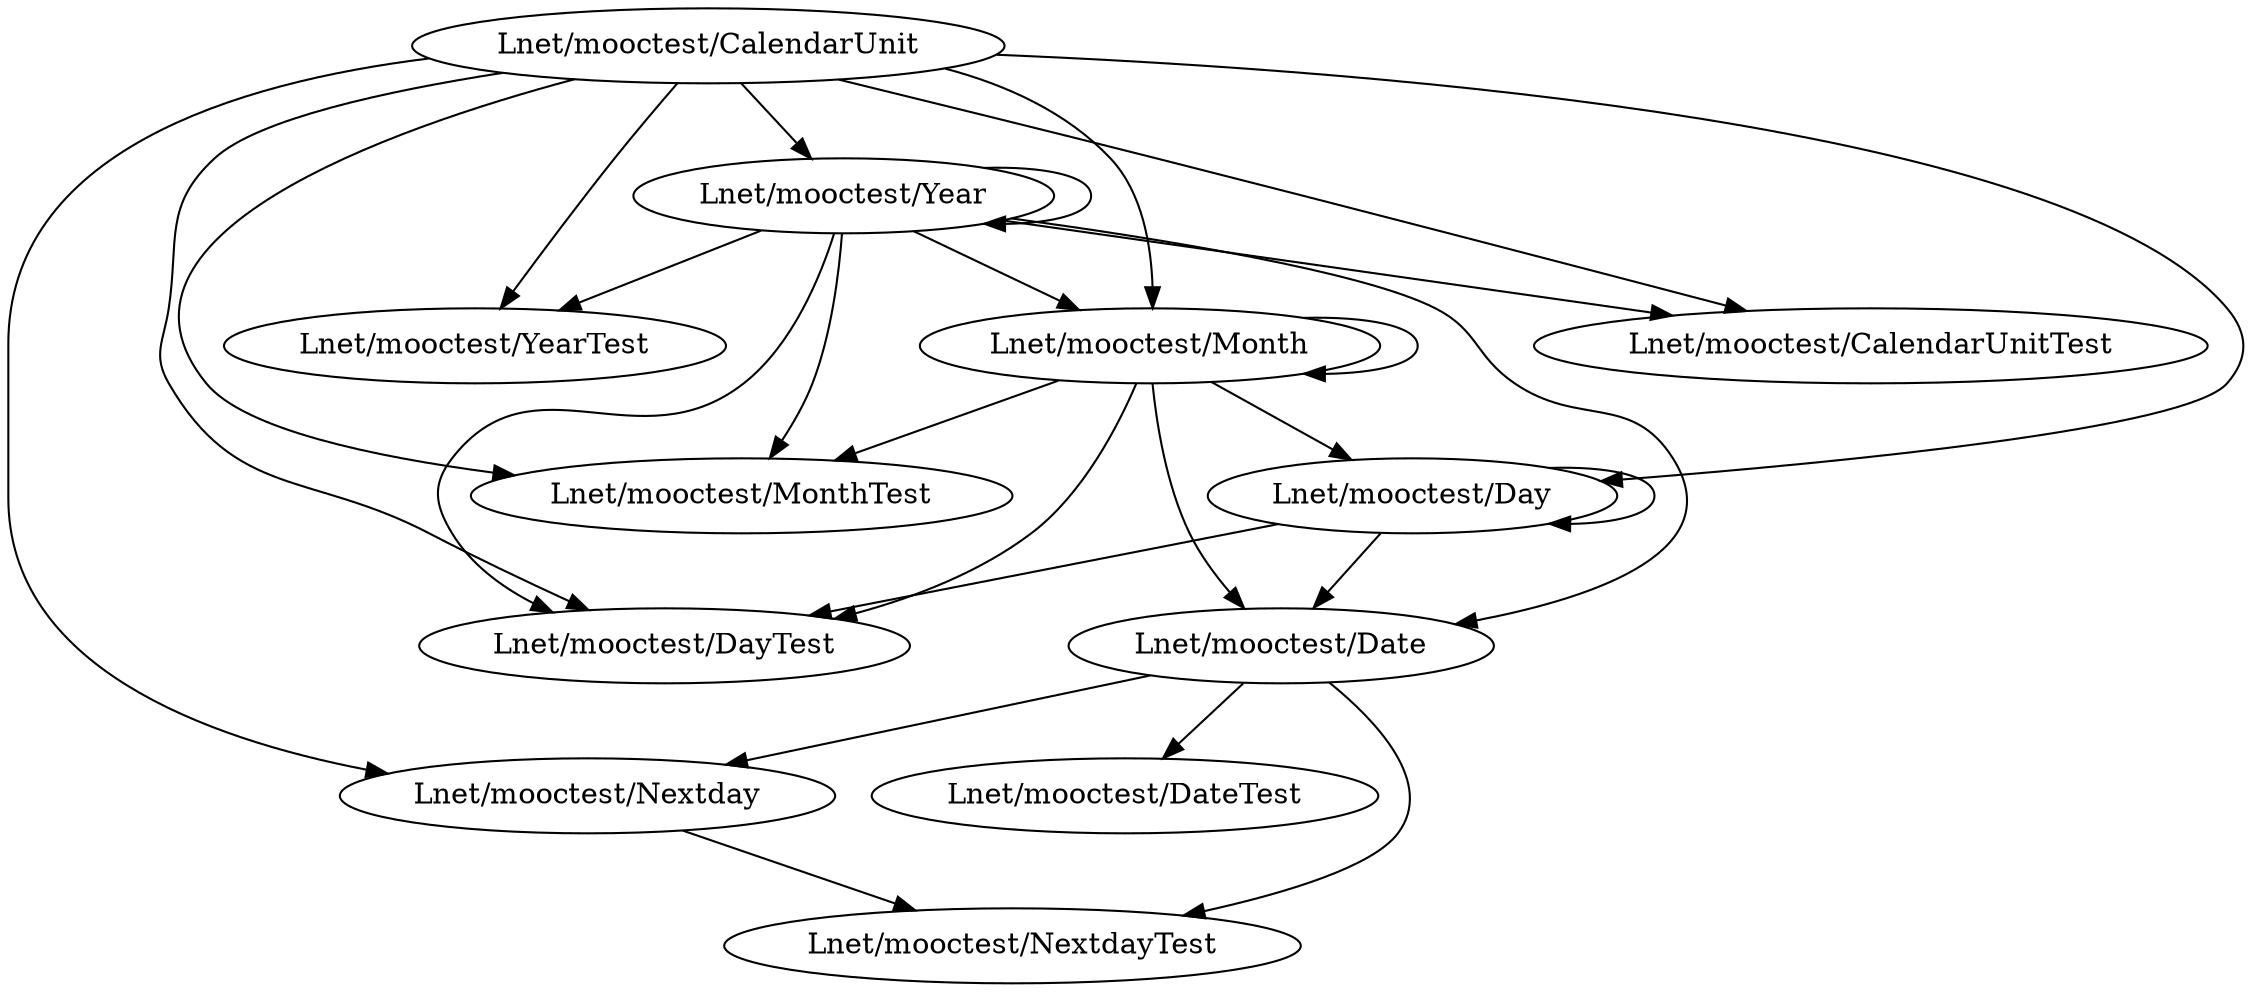 digraph cmd_class {
	"Lnet/mooctest/Year" -> "Lnet/mooctest/YearTest";
	"Lnet/mooctest/CalendarUnit" -> "Lnet/mooctest/CalendarUnitTest";
	"Lnet/mooctest/Year" -> "Lnet/mooctest/Year";
	"Lnet/mooctest/Month" -> "Lnet/mooctest/Day";
	"Lnet/mooctest/CalendarUnit" -> "Lnet/mooctest/YearTest";
	"Lnet/mooctest/CalendarUnit" -> "Lnet/mooctest/Year";
	"Lnet/mooctest/Year" -> "Lnet/mooctest/Month";
	"Lnet/mooctest/CalendarUnit" -> "Lnet/mooctest/DayTest";
	"Lnet/mooctest/Nextday" -> "Lnet/mooctest/NextdayTest";
	"Lnet/mooctest/Day" -> "Lnet/mooctest/DayTest";
	"Lnet/mooctest/Date" -> "Lnet/mooctest/NextdayTest";
	"Lnet/mooctest/Month" -> "Lnet/mooctest/Month";
	"Lnet/mooctest/Year" -> "Lnet/mooctest/CalendarUnitTest";
	"Lnet/mooctest/Month" -> "Lnet/mooctest/MonthTest";
	"Lnet/mooctest/Month" -> "Lnet/mooctest/Date";
	"Lnet/mooctest/CalendarUnit" -> "Lnet/mooctest/Day";
	"Lnet/mooctest/Day" -> "Lnet/mooctest/Day";
	"Lnet/mooctest/Date" -> "Lnet/mooctest/Nextday";
	"Lnet/mooctest/Month" -> "Lnet/mooctest/DayTest";
	"Lnet/mooctest/Year" -> "Lnet/mooctest/MonthTest";
	"Lnet/mooctest/Year" -> "Lnet/mooctest/DayTest";
	"Lnet/mooctest/Year" -> "Lnet/mooctest/Date";
	"Lnet/mooctest/CalendarUnit" -> "Lnet/mooctest/MonthTest";
	"Lnet/mooctest/Date" -> "Lnet/mooctest/DateTest";
	"Lnet/mooctest/CalendarUnit" -> "Lnet/mooctest/Nextday";
	"Lnet/mooctest/CalendarUnit" -> "Lnet/mooctest/Month";
	"Lnet/mooctest/Day" -> "Lnet/mooctest/Date";
}